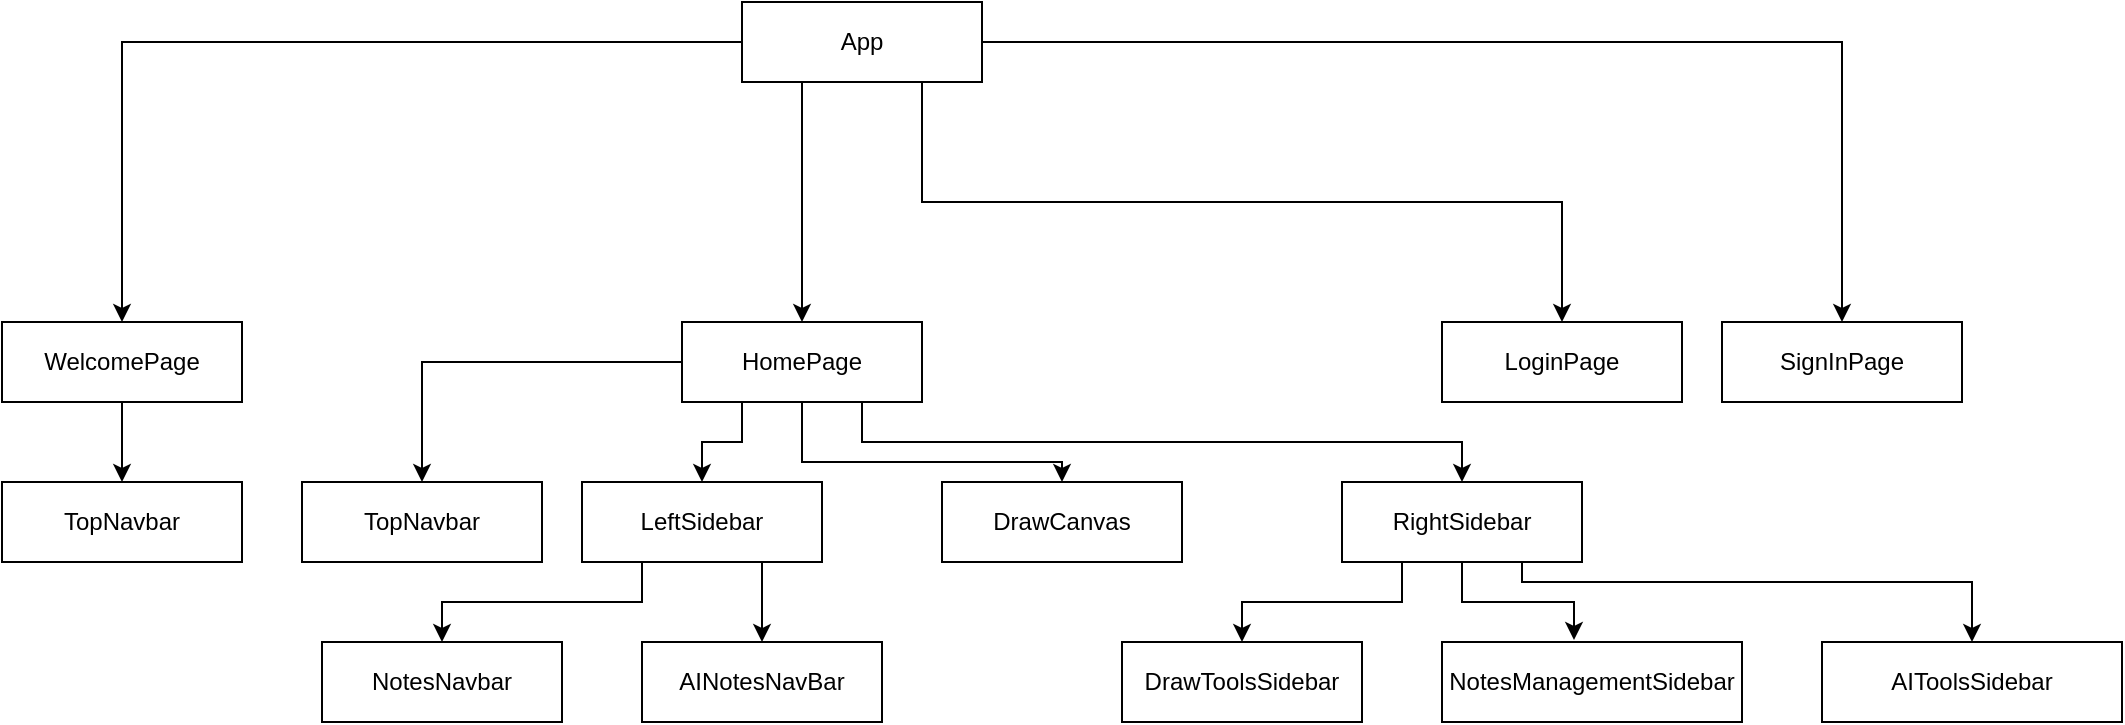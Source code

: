 <mxfile version="24.7.16">
  <diagram name="Page-1" id="sbyNNd2j1UO8sUcXuag3">
    <mxGraphModel dx="564" dy="419" grid="1" gridSize="10" guides="1" tooltips="1" connect="1" arrows="1" fold="1" page="1" pageScale="1" pageWidth="850" pageHeight="1100" math="0" shadow="0">
      <root>
        <mxCell id="0" />
        <mxCell id="1" parent="0" />
        <mxCell id="fqxUzCbWjnlFnFz9UkCs-20" style="edgeStyle=orthogonalEdgeStyle;rounded=0;orthogonalLoop=1;jettySize=auto;html=1;exitX=0;exitY=0.5;exitDx=0;exitDy=0;entryX=0.5;entryY=0;entryDx=0;entryDy=0;" edge="1" parent="1" source="fqxUzCbWjnlFnFz9UkCs-1" target="fqxUzCbWjnlFnFz9UkCs-19">
          <mxGeometry relative="1" as="geometry">
            <Array as="points">
              <mxPoint x="70" y="20" />
            </Array>
          </mxGeometry>
        </mxCell>
        <mxCell id="fqxUzCbWjnlFnFz9UkCs-23" style="edgeStyle=orthogonalEdgeStyle;rounded=0;orthogonalLoop=1;jettySize=auto;html=1;exitX=0.75;exitY=1;exitDx=0;exitDy=0;entryX=0.5;entryY=0;entryDx=0;entryDy=0;" edge="1" parent="1" source="fqxUzCbWjnlFnFz9UkCs-1" target="fqxUzCbWjnlFnFz9UkCs-5">
          <mxGeometry relative="1" as="geometry" />
        </mxCell>
        <mxCell id="fqxUzCbWjnlFnFz9UkCs-24" style="edgeStyle=orthogonalEdgeStyle;rounded=0;orthogonalLoop=1;jettySize=auto;html=1;exitX=1;exitY=0.5;exitDx=0;exitDy=0;entryX=0.5;entryY=0;entryDx=0;entryDy=0;" edge="1" parent="1" source="fqxUzCbWjnlFnFz9UkCs-1" target="fqxUzCbWjnlFnFz9UkCs-6">
          <mxGeometry relative="1" as="geometry" />
        </mxCell>
        <mxCell id="fqxUzCbWjnlFnFz9UkCs-35" style="edgeStyle=orthogonalEdgeStyle;rounded=0;orthogonalLoop=1;jettySize=auto;html=1;exitX=0.25;exitY=1;exitDx=0;exitDy=0;entryX=0.5;entryY=0;entryDx=0;entryDy=0;" edge="1" parent="1" source="fqxUzCbWjnlFnFz9UkCs-1" target="fqxUzCbWjnlFnFz9UkCs-4">
          <mxGeometry relative="1" as="geometry" />
        </mxCell>
        <mxCell id="fqxUzCbWjnlFnFz9UkCs-1" value="App" style="rounded=0;whiteSpace=wrap;html=1;" vertex="1" parent="1">
          <mxGeometry x="380" width="120" height="40" as="geometry" />
        </mxCell>
        <mxCell id="fqxUzCbWjnlFnFz9UkCs-30" style="edgeStyle=orthogonalEdgeStyle;rounded=0;orthogonalLoop=1;jettySize=auto;html=1;exitX=0;exitY=0.5;exitDx=0;exitDy=0;entryX=0.5;entryY=0;entryDx=0;entryDy=0;" edge="1" parent="1" source="fqxUzCbWjnlFnFz9UkCs-4" target="fqxUzCbWjnlFnFz9UkCs-26">
          <mxGeometry relative="1" as="geometry" />
        </mxCell>
        <mxCell id="fqxUzCbWjnlFnFz9UkCs-33" style="edgeStyle=orthogonalEdgeStyle;rounded=0;orthogonalLoop=1;jettySize=auto;html=1;exitX=0.25;exitY=1;exitDx=0;exitDy=0;entryX=0.5;entryY=0;entryDx=0;entryDy=0;" edge="1" parent="1" source="fqxUzCbWjnlFnFz9UkCs-4" target="fqxUzCbWjnlFnFz9UkCs-28">
          <mxGeometry relative="1" as="geometry" />
        </mxCell>
        <mxCell id="fqxUzCbWjnlFnFz9UkCs-34" style="edgeStyle=orthogonalEdgeStyle;rounded=0;orthogonalLoop=1;jettySize=auto;html=1;exitX=0.75;exitY=1;exitDx=0;exitDy=0;entryX=0.5;entryY=0;entryDx=0;entryDy=0;" edge="1" parent="1" source="fqxUzCbWjnlFnFz9UkCs-4" target="fqxUzCbWjnlFnFz9UkCs-29">
          <mxGeometry relative="1" as="geometry" />
        </mxCell>
        <mxCell id="fqxUzCbWjnlFnFz9UkCs-37" style="edgeStyle=orthogonalEdgeStyle;rounded=0;orthogonalLoop=1;jettySize=auto;html=1;exitX=0.5;exitY=1;exitDx=0;exitDy=0;entryX=0.5;entryY=0;entryDx=0;entryDy=0;" edge="1" parent="1" source="fqxUzCbWjnlFnFz9UkCs-4" target="fqxUzCbWjnlFnFz9UkCs-36">
          <mxGeometry relative="1" as="geometry">
            <Array as="points">
              <mxPoint x="410" y="230" />
              <mxPoint x="540" y="230" />
            </Array>
          </mxGeometry>
        </mxCell>
        <mxCell id="fqxUzCbWjnlFnFz9UkCs-4" value="HomePage" style="rounded=0;whiteSpace=wrap;html=1;" vertex="1" parent="1">
          <mxGeometry x="350" y="160" width="120" height="40" as="geometry" />
        </mxCell>
        <mxCell id="fqxUzCbWjnlFnFz9UkCs-5" value="LoginPage" style="rounded=0;whiteSpace=wrap;html=1;" vertex="1" parent="1">
          <mxGeometry x="730" y="160" width="120" height="40" as="geometry" />
        </mxCell>
        <mxCell id="fqxUzCbWjnlFnFz9UkCs-6" value="SignInPage" style="rounded=0;whiteSpace=wrap;html=1;" vertex="1" parent="1">
          <mxGeometry x="870" y="160" width="120" height="40" as="geometry" />
        </mxCell>
        <mxCell id="fqxUzCbWjnlFnFz9UkCs-22" style="edgeStyle=orthogonalEdgeStyle;rounded=0;orthogonalLoop=1;jettySize=auto;html=1;exitX=0.5;exitY=1;exitDx=0;exitDy=0;entryX=0.5;entryY=0;entryDx=0;entryDy=0;" edge="1" parent="1" source="fqxUzCbWjnlFnFz9UkCs-19" target="fqxUzCbWjnlFnFz9UkCs-21">
          <mxGeometry relative="1" as="geometry" />
        </mxCell>
        <mxCell id="fqxUzCbWjnlFnFz9UkCs-19" value="WelcomePage" style="rounded=0;whiteSpace=wrap;html=1;" vertex="1" parent="1">
          <mxGeometry x="10" y="160" width="120" height="40" as="geometry" />
        </mxCell>
        <mxCell id="fqxUzCbWjnlFnFz9UkCs-21" value="TopNavbar" style="rounded=0;whiteSpace=wrap;html=1;" vertex="1" parent="1">
          <mxGeometry x="10" y="240" width="120" height="40" as="geometry" />
        </mxCell>
        <mxCell id="fqxUzCbWjnlFnFz9UkCs-26" value="TopNavbar" style="rounded=0;whiteSpace=wrap;html=1;" vertex="1" parent="1">
          <mxGeometry x="160" y="240" width="120" height="40" as="geometry" />
        </mxCell>
        <mxCell id="fqxUzCbWjnlFnFz9UkCs-40" style="edgeStyle=orthogonalEdgeStyle;rounded=0;orthogonalLoop=1;jettySize=auto;html=1;exitX=0.25;exitY=1;exitDx=0;exitDy=0;entryX=0.5;entryY=0;entryDx=0;entryDy=0;" edge="1" parent="1" source="fqxUzCbWjnlFnFz9UkCs-28" target="fqxUzCbWjnlFnFz9UkCs-39">
          <mxGeometry relative="1" as="geometry" />
        </mxCell>
        <mxCell id="fqxUzCbWjnlFnFz9UkCs-41" style="edgeStyle=orthogonalEdgeStyle;rounded=0;orthogonalLoop=1;jettySize=auto;html=1;exitX=0.75;exitY=1;exitDx=0;exitDy=0;entryX=0.5;entryY=0;entryDx=0;entryDy=0;" edge="1" parent="1" source="fqxUzCbWjnlFnFz9UkCs-28" target="fqxUzCbWjnlFnFz9UkCs-38">
          <mxGeometry relative="1" as="geometry" />
        </mxCell>
        <mxCell id="fqxUzCbWjnlFnFz9UkCs-28" value="LeftSidebar" style="rounded=0;whiteSpace=wrap;html=1;" vertex="1" parent="1">
          <mxGeometry x="300" y="240" width="120" height="40" as="geometry" />
        </mxCell>
        <mxCell id="fqxUzCbWjnlFnFz9UkCs-47" style="edgeStyle=orthogonalEdgeStyle;rounded=0;orthogonalLoop=1;jettySize=auto;html=1;exitX=0.25;exitY=1;exitDx=0;exitDy=0;entryX=0.5;entryY=0;entryDx=0;entryDy=0;" edge="1" parent="1" source="fqxUzCbWjnlFnFz9UkCs-29" target="fqxUzCbWjnlFnFz9UkCs-42">
          <mxGeometry relative="1" as="geometry" />
        </mxCell>
        <mxCell id="fqxUzCbWjnlFnFz9UkCs-49" style="edgeStyle=orthogonalEdgeStyle;rounded=0;orthogonalLoop=1;jettySize=auto;html=1;exitX=0.75;exitY=1;exitDx=0;exitDy=0;entryX=0.5;entryY=0;entryDx=0;entryDy=0;" edge="1" parent="1" source="fqxUzCbWjnlFnFz9UkCs-29" target="fqxUzCbWjnlFnFz9UkCs-45">
          <mxGeometry relative="1" as="geometry">
            <Array as="points">
              <mxPoint x="770" y="290" />
              <mxPoint x="995" y="290" />
            </Array>
          </mxGeometry>
        </mxCell>
        <mxCell id="fqxUzCbWjnlFnFz9UkCs-29" value="RightSidebar" style="rounded=0;whiteSpace=wrap;html=1;" vertex="1" parent="1">
          <mxGeometry x="680" y="240" width="120" height="40" as="geometry" />
        </mxCell>
        <mxCell id="fqxUzCbWjnlFnFz9UkCs-36" value="DrawCanvas" style="rounded=0;whiteSpace=wrap;html=1;" vertex="1" parent="1">
          <mxGeometry x="480" y="240" width="120" height="40" as="geometry" />
        </mxCell>
        <mxCell id="fqxUzCbWjnlFnFz9UkCs-38" value="AINotesNavBar" style="rounded=0;whiteSpace=wrap;html=1;" vertex="1" parent="1">
          <mxGeometry x="330" y="320" width="120" height="40" as="geometry" />
        </mxCell>
        <mxCell id="fqxUzCbWjnlFnFz9UkCs-39" value="NotesNavbar" style="rounded=0;whiteSpace=wrap;html=1;" vertex="1" parent="1">
          <mxGeometry x="170" y="320" width="120" height="40" as="geometry" />
        </mxCell>
        <mxCell id="fqxUzCbWjnlFnFz9UkCs-42" value="DrawToolsSidebar" style="rounded=0;whiteSpace=wrap;html=1;" vertex="1" parent="1">
          <mxGeometry x="570" y="320" width="120" height="40" as="geometry" />
        </mxCell>
        <mxCell id="fqxUzCbWjnlFnFz9UkCs-43" value="NotesManagementSidebar" style="rounded=0;whiteSpace=wrap;html=1;" vertex="1" parent="1">
          <mxGeometry x="730" y="320" width="150" height="40" as="geometry" />
        </mxCell>
        <mxCell id="fqxUzCbWjnlFnFz9UkCs-45" value="AIToolsSidebar" style="rounded=0;whiteSpace=wrap;html=1;" vertex="1" parent="1">
          <mxGeometry x="920" y="320" width="150" height="40" as="geometry" />
        </mxCell>
        <mxCell id="fqxUzCbWjnlFnFz9UkCs-48" style="edgeStyle=orthogonalEdgeStyle;rounded=0;orthogonalLoop=1;jettySize=auto;html=1;exitX=0.5;exitY=1;exitDx=0;exitDy=0;entryX=0.44;entryY=-0.025;entryDx=0;entryDy=0;entryPerimeter=0;" edge="1" parent="1" source="fqxUzCbWjnlFnFz9UkCs-29" target="fqxUzCbWjnlFnFz9UkCs-43">
          <mxGeometry relative="1" as="geometry" />
        </mxCell>
      </root>
    </mxGraphModel>
  </diagram>
</mxfile>
